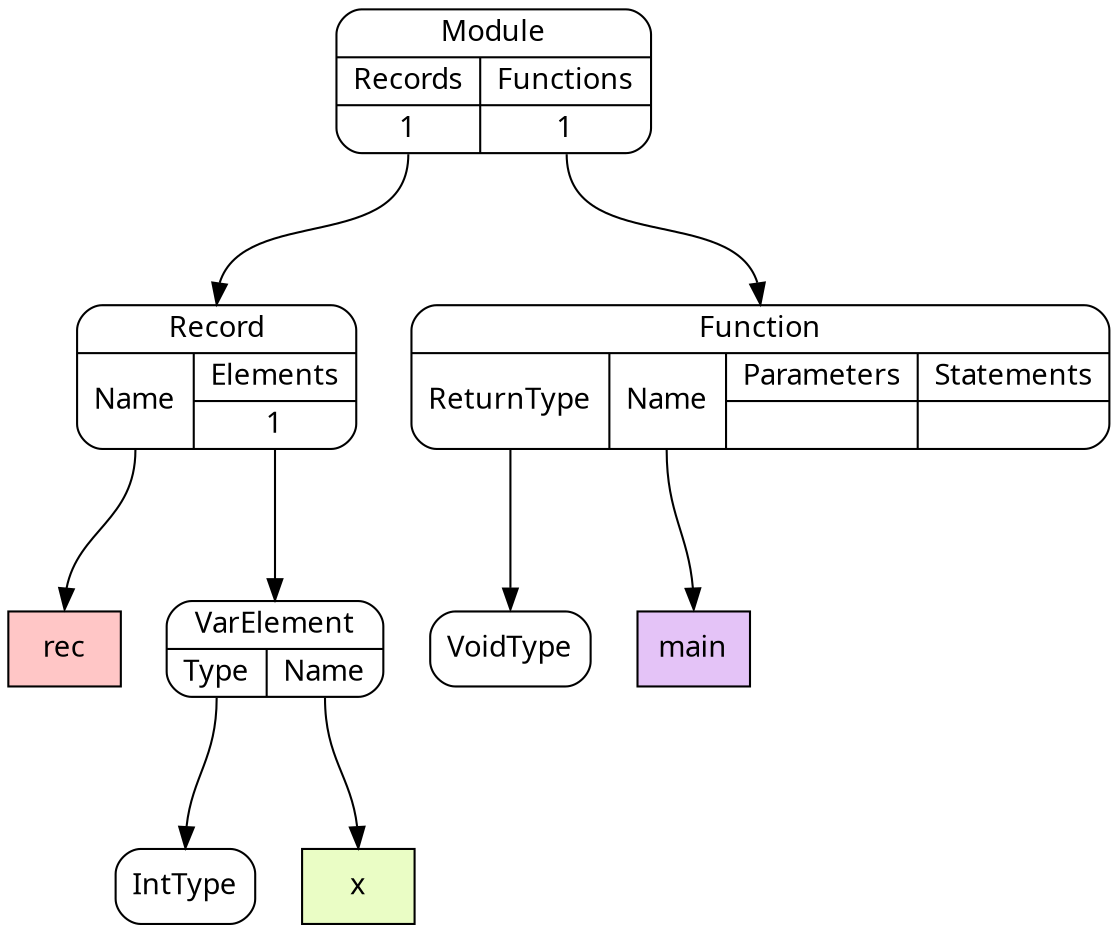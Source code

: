 digraph {
node [shape=Mrecord, style=filled, fillcolor=white, fontname="Calibri"];
graph [ordering=out, nodesep=0.3, ranksep=1];

# DeclarationLiteral rec
node0 [shape=box, label="rec", fillcolor="#FFC6C6", tooltip="rec"]

# SimpleNode IntType
node1 [label="IntType", tooltip="IntType"]

# DeclarationLiteral x
node2 [shape=box, label="x", fillcolor="#EAFDC5", tooltip="x"]

# PortNode VarElement
node3:p0:s -> node1:n
node3:p1:s -> node2:n
node3 [label="{VarElement|{<p0>Type|<p1>Name}}", tooltip="VarElement"]

# PortNode Record
node4:p0:s -> node0:n
node4:p1_0:s -> node3:n
node4 [label="{Record|{<p0>Name|{Elements|{<p1_0>1}}}}", tooltip="Record"]

# SimpleNode VoidType
node5 [label="VoidType", tooltip="VoidType"]

# DeclarationLiteral main
node6 [shape=box, label="main", fillcolor="#E4C3F7", tooltip="main"]

# PortNode Function
node7:p0:s -> node5:n
node7:p1:s -> node6:n
node7 [label="{Function|{<p0>ReturnType|<p1>Name|{Parameters|{}}|{Statements|{}}}}", tooltip="Function"]

# PortNode Module
node8:p0_0:s -> node4:n
node8:p1_0:s -> node7:n
node8 [label="{Module|{{Records|{<p0_0>1}}|{Functions|{<p1_0>1}}}}", tooltip="Module"]

}
